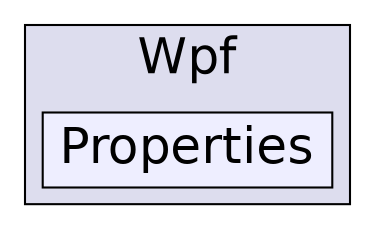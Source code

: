digraph "C:/Users/nathanael/Documents/resizer/Plugins/Wpf/Properties" {
  compound=true
  node [ fontsize="24", fontname="Helvetica"];
  edge [ labelfontsize="24", labelfontname="Helvetica"];
  subgraph clusterdir_12f3188d801996cbd80ec9e0ce3c3432 {
    graph [ bgcolor="#ddddee", pencolor="black", label="Wpf" fontname="Helvetica", fontsize="24", URL="dir_12f3188d801996cbd80ec9e0ce3c3432.html"]
  dir_6c0ca62a9c4ee4575630acc72f859788 [shape=box, label="Properties", style="filled", fillcolor="#eeeeff", pencolor="black", URL="dir_6c0ca62a9c4ee4575630acc72f859788.html"];
  }
}
